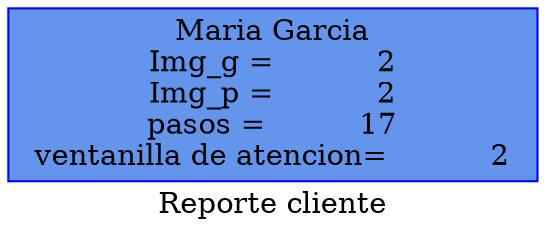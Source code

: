  digraph lista_atendidos {
 label= "Reporte cliente";
     node [shape=box, style=filled, color=blue, fillcolor=cornflowerblue];
     "Node1" [label="Maria Garcia\n Img_g =           2 \n Img_p =           2 \n pasos =          17 \n ventanilla de atencion=           2 "];
 }
